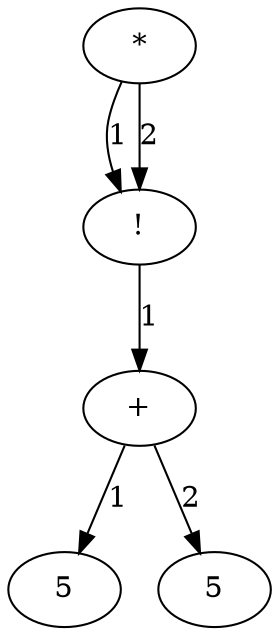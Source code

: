 digraph g {
  1 [label = "*"]
  2 [label = "!"]
  4 [label = "+"]
  6 [label = "5"]
  7 [label = "5"]
  1 -> 2 [label = 1]
  1 -> 2 [label = 2]
  2 -> 4 [label = 1]
  4 -> 6 [label = 1]
  4 -> 7 [label = 2]
}